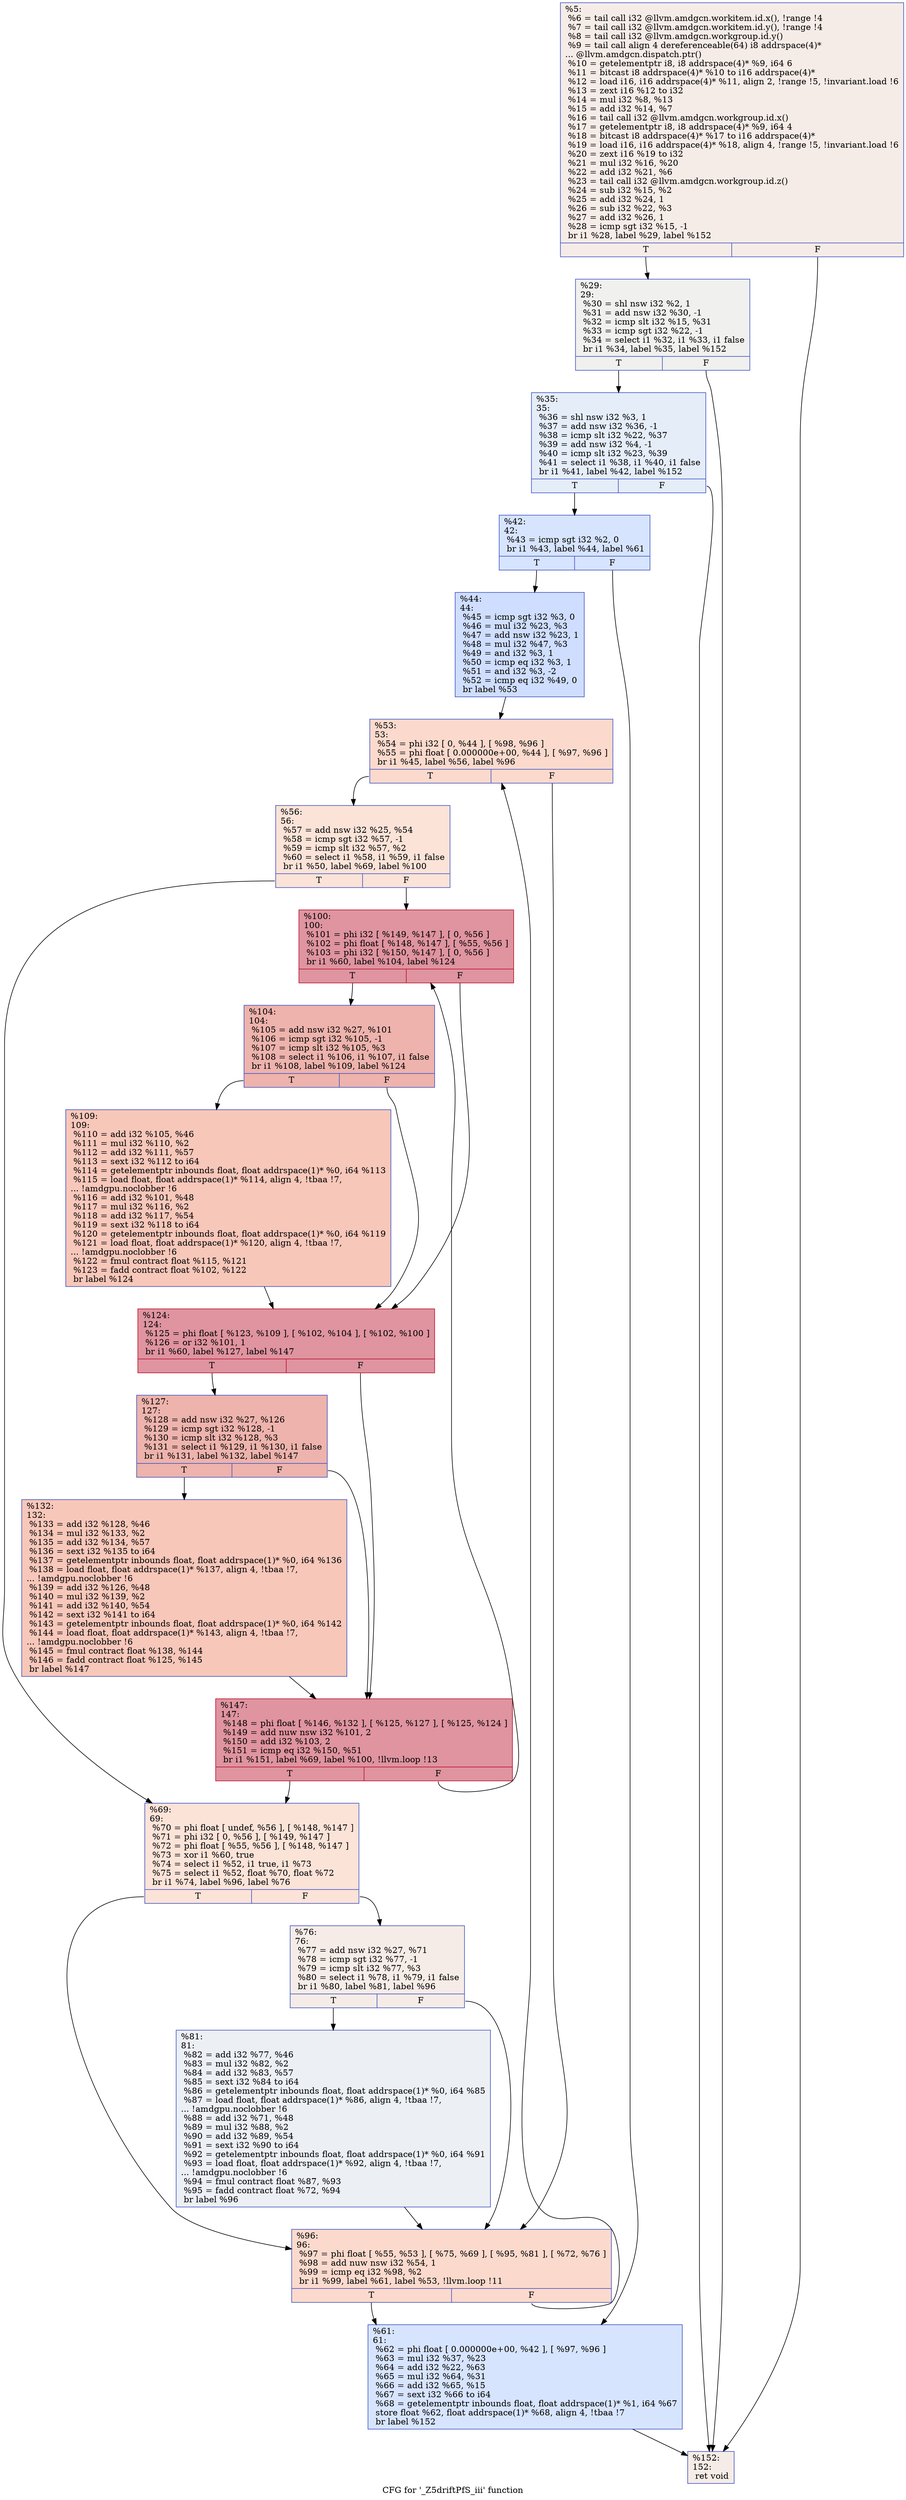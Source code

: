 digraph "CFG for '_Z5driftPfS_iii' function" {
	label="CFG for '_Z5driftPfS_iii' function";

	Node0x5f5c960 [shape=record,color="#3d50c3ff", style=filled, fillcolor="#ead5c970",label="{%5:\l  %6 = tail call i32 @llvm.amdgcn.workitem.id.x(), !range !4\l  %7 = tail call i32 @llvm.amdgcn.workitem.id.y(), !range !4\l  %8 = tail call i32 @llvm.amdgcn.workgroup.id.y()\l  %9 = tail call align 4 dereferenceable(64) i8 addrspace(4)*\l... @llvm.amdgcn.dispatch.ptr()\l  %10 = getelementptr i8, i8 addrspace(4)* %9, i64 6\l  %11 = bitcast i8 addrspace(4)* %10 to i16 addrspace(4)*\l  %12 = load i16, i16 addrspace(4)* %11, align 2, !range !5, !invariant.load !6\l  %13 = zext i16 %12 to i32\l  %14 = mul i32 %8, %13\l  %15 = add i32 %14, %7\l  %16 = tail call i32 @llvm.amdgcn.workgroup.id.x()\l  %17 = getelementptr i8, i8 addrspace(4)* %9, i64 4\l  %18 = bitcast i8 addrspace(4)* %17 to i16 addrspace(4)*\l  %19 = load i16, i16 addrspace(4)* %18, align 4, !range !5, !invariant.load !6\l  %20 = zext i16 %19 to i32\l  %21 = mul i32 %16, %20\l  %22 = add i32 %21, %6\l  %23 = tail call i32 @llvm.amdgcn.workgroup.id.z()\l  %24 = sub i32 %15, %2\l  %25 = add i32 %24, 1\l  %26 = sub i32 %22, %3\l  %27 = add i32 %26, 1\l  %28 = icmp sgt i32 %15, -1\l  br i1 %28, label %29, label %152\l|{<s0>T|<s1>F}}"];
	Node0x5f5c960:s0 -> Node0x5f60710;
	Node0x5f5c960:s1 -> Node0x5f607a0;
	Node0x5f60710 [shape=record,color="#3d50c3ff", style=filled, fillcolor="#dedcdb70",label="{%29:\l29:                                               \l  %30 = shl nsw i32 %2, 1\l  %31 = add nsw i32 %30, -1\l  %32 = icmp slt i32 %15, %31\l  %33 = icmp sgt i32 %22, -1\l  %34 = select i1 %32, i1 %33, i1 false\l  br i1 %34, label %35, label %152\l|{<s0>T|<s1>F}}"];
	Node0x5f60710:s0 -> Node0x5f5f280;
	Node0x5f60710:s1 -> Node0x5f607a0;
	Node0x5f5f280 [shape=record,color="#3d50c3ff", style=filled, fillcolor="#c5d6f270",label="{%35:\l35:                                               \l  %36 = shl nsw i32 %3, 1\l  %37 = add nsw i32 %36, -1\l  %38 = icmp slt i32 %22, %37\l  %39 = add nsw i32 %4, -1\l  %40 = icmp slt i32 %23, %39\l  %41 = select i1 %38, i1 %40, i1 false\l  br i1 %41, label %42, label %152\l|{<s0>T|<s1>F}}"];
	Node0x5f5f280:s0 -> Node0x5f61180;
	Node0x5f5f280:s1 -> Node0x5f607a0;
	Node0x5f61180 [shape=record,color="#3d50c3ff", style=filled, fillcolor="#a5c3fe70",label="{%42:\l42:                                               \l  %43 = icmp sgt i32 %2, 0\l  br i1 %43, label %44, label %61\l|{<s0>T|<s1>F}}"];
	Node0x5f61180:s0 -> Node0x5f61340;
	Node0x5f61180:s1 -> Node0x5f61390;
	Node0x5f61340 [shape=record,color="#3d50c3ff", style=filled, fillcolor="#93b5fe70",label="{%44:\l44:                                               \l  %45 = icmp sgt i32 %3, 0\l  %46 = mul i32 %23, %3\l  %47 = add nsw i32 %23, 1\l  %48 = mul i32 %47, %3\l  %49 = and i32 %3, 1\l  %50 = icmp eq i32 %3, 1\l  %51 = and i32 %3, -2\l  %52 = icmp eq i32 %49, 0\l  br label %53\l}"];
	Node0x5f61340 -> Node0x5f61980;
	Node0x5f61980 [shape=record,color="#3d50c3ff", style=filled, fillcolor="#f7ac8e70",label="{%53:\l53:                                               \l  %54 = phi i32 [ 0, %44 ], [ %98, %96 ]\l  %55 = phi float [ 0.000000e+00, %44 ], [ %97, %96 ]\l  br i1 %45, label %56, label %96\l|{<s0>T|<s1>F}}"];
	Node0x5f61980:s0 -> Node0x5f62720;
	Node0x5f61980:s1 -> Node0x5f61a70;
	Node0x5f62720 [shape=record,color="#3d50c3ff", style=filled, fillcolor="#f6bfa670",label="{%56:\l56:                                               \l  %57 = add nsw i32 %25, %54\l  %58 = icmp sgt i32 %57, -1\l  %59 = icmp slt i32 %57, %2\l  %60 = select i1 %58, i1 %59, i1 false\l  br i1 %50, label %69, label %100\l|{<s0>T|<s1>F}}"];
	Node0x5f62720:s0 -> Node0x5f62ac0;
	Node0x5f62720:s1 -> Node0x5f62b10;
	Node0x5f61390 [shape=record,color="#3d50c3ff", style=filled, fillcolor="#a5c3fe70",label="{%61:\l61:                                               \l  %62 = phi float [ 0.000000e+00, %42 ], [ %97, %96 ]\l  %63 = mul i32 %37, %23\l  %64 = add i32 %22, %63\l  %65 = mul i32 %64, %31\l  %66 = add i32 %65, %15\l  %67 = sext i32 %66 to i64\l  %68 = getelementptr inbounds float, float addrspace(1)* %1, i64 %67\l  store float %62, float addrspace(1)* %68, align 4, !tbaa !7\l  br label %152\l}"];
	Node0x5f61390 -> Node0x5f607a0;
	Node0x5f62ac0 [shape=record,color="#3d50c3ff", style=filled, fillcolor="#f6bfa670",label="{%69:\l69:                                               \l  %70 = phi float [ undef, %56 ], [ %148, %147 ]\l  %71 = phi i32 [ 0, %56 ], [ %149, %147 ]\l  %72 = phi float [ %55, %56 ], [ %148, %147 ]\l  %73 = xor i1 %60, true\l  %74 = select i1 %52, i1 true, i1 %73\l  %75 = select i1 %52, float %70, float %72\l  br i1 %74, label %96, label %76\l|{<s0>T|<s1>F}}"];
	Node0x5f62ac0:s0 -> Node0x5f61a70;
	Node0x5f62ac0:s1 -> Node0x5f63e10;
	Node0x5f63e10 [shape=record,color="#3d50c3ff", style=filled, fillcolor="#ead5c970",label="{%76:\l76:                                               \l  %77 = add nsw i32 %27, %71\l  %78 = icmp sgt i32 %77, -1\l  %79 = icmp slt i32 %77, %3\l  %80 = select i1 %78, i1 %79, i1 false\l  br i1 %80, label %81, label %96\l|{<s0>T|<s1>F}}"];
	Node0x5f63e10:s0 -> Node0x5f641b0;
	Node0x5f63e10:s1 -> Node0x5f61a70;
	Node0x5f641b0 [shape=record,color="#3d50c3ff", style=filled, fillcolor="#d4dbe670",label="{%81:\l81:                                               \l  %82 = add i32 %77, %46\l  %83 = mul i32 %82, %2\l  %84 = add i32 %83, %57\l  %85 = sext i32 %84 to i64\l  %86 = getelementptr inbounds float, float addrspace(1)* %0, i64 %85\l  %87 = load float, float addrspace(1)* %86, align 4, !tbaa !7,\l... !amdgpu.noclobber !6\l  %88 = add i32 %71, %48\l  %89 = mul i32 %88, %2\l  %90 = add i32 %89, %54\l  %91 = sext i32 %90 to i64\l  %92 = getelementptr inbounds float, float addrspace(1)* %0, i64 %91\l  %93 = load float, float addrspace(1)* %92, align 4, !tbaa !7,\l... !amdgpu.noclobber !6\l  %94 = fmul contract float %87, %93\l  %95 = fadd contract float %72, %94\l  br label %96\l}"];
	Node0x5f641b0 -> Node0x5f61a70;
	Node0x5f61a70 [shape=record,color="#3d50c3ff", style=filled, fillcolor="#f7ac8e70",label="{%96:\l96:                                               \l  %97 = phi float [ %55, %53 ], [ %75, %69 ], [ %95, %81 ], [ %72, %76 ]\l  %98 = add nuw nsw i32 %54, 1\l  %99 = icmp eq i32 %98, %2\l  br i1 %99, label %61, label %53, !llvm.loop !11\l|{<s0>T|<s1>F}}"];
	Node0x5f61a70:s0 -> Node0x5f61390;
	Node0x5f61a70:s1 -> Node0x5f61980;
	Node0x5f62b10 [shape=record,color="#b70d28ff", style=filled, fillcolor="#b70d2870",label="{%100:\l100:                                              \l  %101 = phi i32 [ %149, %147 ], [ 0, %56 ]\l  %102 = phi float [ %148, %147 ], [ %55, %56 ]\l  %103 = phi i32 [ %150, %147 ], [ 0, %56 ]\l  br i1 %60, label %104, label %124\l|{<s0>T|<s1>F}}"];
	Node0x5f62b10:s0 -> Node0x5f656b0;
	Node0x5f62b10:s1 -> Node0x5f65740;
	Node0x5f656b0 [shape=record,color="#3d50c3ff", style=filled, fillcolor="#d6524470",label="{%104:\l104:                                              \l  %105 = add nsw i32 %27, %101\l  %106 = icmp sgt i32 %105, -1\l  %107 = icmp slt i32 %105, %3\l  %108 = select i1 %106, i1 %107, i1 false\l  br i1 %108, label %109, label %124\l|{<s0>T|<s1>F}}"];
	Node0x5f656b0:s0 -> Node0x5f65ae0;
	Node0x5f656b0:s1 -> Node0x5f65740;
	Node0x5f65ae0 [shape=record,color="#3d50c3ff", style=filled, fillcolor="#ec7f6370",label="{%109:\l109:                                              \l  %110 = add i32 %105, %46\l  %111 = mul i32 %110, %2\l  %112 = add i32 %111, %57\l  %113 = sext i32 %112 to i64\l  %114 = getelementptr inbounds float, float addrspace(1)* %0, i64 %113\l  %115 = load float, float addrspace(1)* %114, align 4, !tbaa !7,\l... !amdgpu.noclobber !6\l  %116 = add i32 %101, %48\l  %117 = mul i32 %116, %2\l  %118 = add i32 %117, %54\l  %119 = sext i32 %118 to i64\l  %120 = getelementptr inbounds float, float addrspace(1)* %0, i64 %119\l  %121 = load float, float addrspace(1)* %120, align 4, !tbaa !7,\l... !amdgpu.noclobber !6\l  %122 = fmul contract float %115, %121\l  %123 = fadd contract float %102, %122\l  br label %124\l}"];
	Node0x5f65ae0 -> Node0x5f65740;
	Node0x5f65740 [shape=record,color="#b70d28ff", style=filled, fillcolor="#b70d2870",label="{%124:\l124:                                              \l  %125 = phi float [ %123, %109 ], [ %102, %104 ], [ %102, %100 ]\l  %126 = or i32 %101, 1\l  br i1 %60, label %127, label %147\l|{<s0>T|<s1>F}}"];
	Node0x5f65740:s0 -> Node0x5f66570;
	Node0x5f65740:s1 -> Node0x5f638e0;
	Node0x5f66570 [shape=record,color="#3d50c3ff", style=filled, fillcolor="#d6524470",label="{%127:\l127:                                              \l  %128 = add nsw i32 %27, %126\l  %129 = icmp sgt i32 %128, -1\l  %130 = icmp slt i32 %128, %3\l  %131 = select i1 %129, i1 %130, i1 false\l  br i1 %131, label %132, label %147\l|{<s0>T|<s1>F}}"];
	Node0x5f66570:s0 -> Node0x5f62ff0;
	Node0x5f66570:s1 -> Node0x5f638e0;
	Node0x5f62ff0 [shape=record,color="#3d50c3ff", style=filled, fillcolor="#ec7f6370",label="{%132:\l132:                                              \l  %133 = add i32 %128, %46\l  %134 = mul i32 %133, %2\l  %135 = add i32 %134, %57\l  %136 = sext i32 %135 to i64\l  %137 = getelementptr inbounds float, float addrspace(1)* %0, i64 %136\l  %138 = load float, float addrspace(1)* %137, align 4, !tbaa !7,\l... !amdgpu.noclobber !6\l  %139 = add i32 %126, %48\l  %140 = mul i32 %139, %2\l  %141 = add i32 %140, %54\l  %142 = sext i32 %141 to i64\l  %143 = getelementptr inbounds float, float addrspace(1)* %0, i64 %142\l  %144 = load float, float addrspace(1)* %143, align 4, !tbaa !7,\l... !amdgpu.noclobber !6\l  %145 = fmul contract float %138, %144\l  %146 = fadd contract float %125, %145\l  br label %147\l}"];
	Node0x5f62ff0 -> Node0x5f638e0;
	Node0x5f638e0 [shape=record,color="#b70d28ff", style=filled, fillcolor="#b70d2870",label="{%147:\l147:                                              \l  %148 = phi float [ %146, %132 ], [ %125, %127 ], [ %125, %124 ]\l  %149 = add nuw nsw i32 %101, 2\l  %150 = add i32 %103, 2\l  %151 = icmp eq i32 %150, %51\l  br i1 %151, label %69, label %100, !llvm.loop !13\l|{<s0>T|<s1>F}}"];
	Node0x5f638e0:s0 -> Node0x5f62ac0;
	Node0x5f638e0:s1 -> Node0x5f62b10;
	Node0x5f607a0 [shape=record,color="#3d50c3ff", style=filled, fillcolor="#ead5c970",label="{%152:\l152:                                              \l  ret void\l}"];
}
